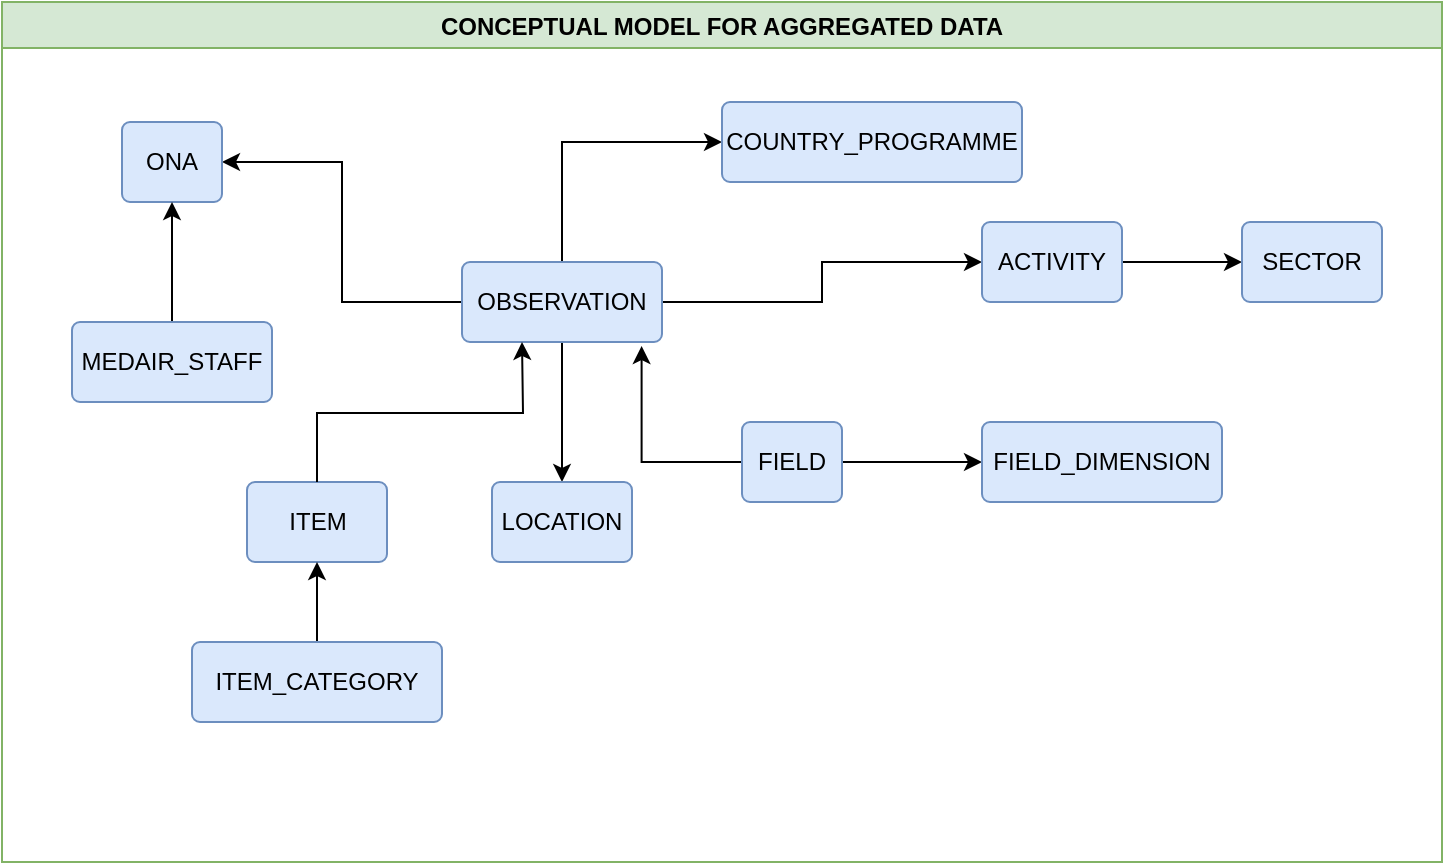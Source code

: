 <mxfile version="14.5.3" type="github">
  <diagram id="NZr3LmJ7zXBB8AUWMbsr" name="Page-1">
    <mxGraphModel dx="782" dy="469" grid="1" gridSize="10" guides="1" tooltips="1" connect="1" arrows="1" fold="1" page="1" pageScale="1" pageWidth="3300" pageHeight="4681" math="0" shadow="0">
      <root>
        <mxCell id="0" />
        <mxCell id="1" parent="0" />
        <mxCell id="22OhDzC54vz710xvA811-4" style="edgeStyle=orthogonalEdgeStyle;rounded=0;orthogonalLoop=1;jettySize=auto;html=1;exitX=0.5;exitY=1;exitDx=0;exitDy=0;" parent="1" source="22OhDzC54vz710xvA811-1" target="22OhDzC54vz710xvA811-3" edge="1">
          <mxGeometry relative="1" as="geometry" />
        </mxCell>
        <mxCell id="22OhDzC54vz710xvA811-6" style="edgeStyle=orthogonalEdgeStyle;rounded=0;orthogonalLoop=1;jettySize=auto;html=1;exitX=1;exitY=0.5;exitDx=0;exitDy=0;entryX=0;entryY=0.5;entryDx=0;entryDy=0;" parent="1" source="22OhDzC54vz710xvA811-1" target="22OhDzC54vz710xvA811-5" edge="1">
          <mxGeometry relative="1" as="geometry" />
        </mxCell>
        <mxCell id="22OhDzC54vz710xvA811-8" style="edgeStyle=orthogonalEdgeStyle;rounded=0;orthogonalLoop=1;jettySize=auto;html=1;exitX=0.5;exitY=0;exitDx=0;exitDy=0;entryX=0;entryY=0.5;entryDx=0;entryDy=0;" parent="1" source="22OhDzC54vz710xvA811-1" target="22OhDzC54vz710xvA811-7" edge="1">
          <mxGeometry relative="1" as="geometry" />
        </mxCell>
        <mxCell id="22OhDzC54vz710xvA811-10" style="edgeStyle=orthogonalEdgeStyle;rounded=0;orthogonalLoop=1;jettySize=auto;html=1;exitX=0;exitY=0.5;exitDx=0;exitDy=0;entryX=1;entryY=0.5;entryDx=0;entryDy=0;" parent="1" source="22OhDzC54vz710xvA811-1" target="22OhDzC54vz710xvA811-9" edge="1">
          <mxGeometry relative="1" as="geometry" />
        </mxCell>
        <mxCell id="22OhDzC54vz710xvA811-1" value="OBSERVATION" style="rounded=1;arcSize=10;whiteSpace=wrap;html=1;align=center;fillColor=#dae8fc;strokeColor=#6c8ebf;" parent="1" vertex="1">
          <mxGeometry x="370" y="160" width="100" height="40" as="geometry" />
        </mxCell>
        <mxCell id="22OhDzC54vz710xvA811-2" style="edgeStyle=orthogonalEdgeStyle;rounded=0;orthogonalLoop=1;jettySize=auto;html=1;exitX=0.5;exitY=1;exitDx=0;exitDy=0;" parent="1" source="22OhDzC54vz710xvA811-1" target="22OhDzC54vz710xvA811-1" edge="1">
          <mxGeometry relative="1" as="geometry" />
        </mxCell>
        <mxCell id="22OhDzC54vz710xvA811-19" style="edgeStyle=orthogonalEdgeStyle;rounded=0;orthogonalLoop=1;jettySize=auto;html=1;exitX=1;exitY=0.5;exitDx=0;exitDy=0;entryX=0;entryY=0.5;entryDx=0;entryDy=0;" parent="1" source="22OhDzC54vz710xvA811-5" target="22OhDzC54vz710xvA811-18" edge="1">
          <mxGeometry relative="1" as="geometry" />
        </mxCell>
        <mxCell id="22OhDzC54vz710xvA811-5" value="ACTIVITY" style="rounded=1;arcSize=10;whiteSpace=wrap;html=1;align=center;fillColor=#dae8fc;strokeColor=#6c8ebf;" parent="1" vertex="1">
          <mxGeometry x="630" y="140" width="70" height="40" as="geometry" />
        </mxCell>
        <mxCell id="22OhDzC54vz710xvA811-7" value="COUNTRY_PROGRAMME" style="rounded=1;arcSize=10;whiteSpace=wrap;html=1;align=center;fillColor=#dae8fc;strokeColor=#6c8ebf;" parent="1" vertex="1">
          <mxGeometry x="500" y="80" width="150" height="40" as="geometry" />
        </mxCell>
        <mxCell id="22OhDzC54vz710xvA811-9" value="ONA" style="rounded=1;arcSize=10;whiteSpace=wrap;html=1;align=center;fillColor=#dae8fc;strokeColor=#6c8ebf;" parent="1" vertex="1">
          <mxGeometry x="200" y="90" width="50" height="40" as="geometry" />
        </mxCell>
        <mxCell id="22OhDzC54vz710xvA811-13" style="edgeStyle=orthogonalEdgeStyle;rounded=0;orthogonalLoop=1;jettySize=auto;html=1;exitX=0.5;exitY=0;exitDx=0;exitDy=0;entryX=0.5;entryY=1;entryDx=0;entryDy=0;" parent="1" source="22OhDzC54vz710xvA811-12" target="22OhDzC54vz710xvA811-9" edge="1">
          <mxGeometry relative="1" as="geometry" />
        </mxCell>
        <mxCell id="22OhDzC54vz710xvA811-12" value="MEDAIR_STAFF" style="rounded=1;arcSize=10;whiteSpace=wrap;html=1;align=center;fillColor=#dae8fc;strokeColor=#6c8ebf;" parent="1" vertex="1">
          <mxGeometry x="175" y="190" width="100" height="40" as="geometry" />
        </mxCell>
        <mxCell id="22OhDzC54vz710xvA811-16" style="edgeStyle=orthogonalEdgeStyle;rounded=0;orthogonalLoop=1;jettySize=auto;html=1;exitX=1;exitY=0.5;exitDx=0;exitDy=0;entryX=0;entryY=0.5;entryDx=0;entryDy=0;" parent="1" source="22OhDzC54vz710xvA811-14" target="22OhDzC54vz710xvA811-15" edge="1">
          <mxGeometry relative="1" as="geometry" />
        </mxCell>
        <mxCell id="22OhDzC54vz710xvA811-17" style="edgeStyle=orthogonalEdgeStyle;rounded=0;orthogonalLoop=1;jettySize=auto;html=1;exitX=0;exitY=0.5;exitDx=0;exitDy=0;entryX=0.898;entryY=1.051;entryDx=0;entryDy=0;entryPerimeter=0;" parent="1" source="22OhDzC54vz710xvA811-14" target="22OhDzC54vz710xvA811-1" edge="1">
          <mxGeometry relative="1" as="geometry" />
        </mxCell>
        <mxCell id="22OhDzC54vz710xvA811-14" value="FIELD" style="rounded=1;arcSize=10;whiteSpace=wrap;html=1;align=center;fillColor=#dae8fc;strokeColor=#6c8ebf;" parent="1" vertex="1">
          <mxGeometry x="510" y="240" width="50" height="40" as="geometry" />
        </mxCell>
        <mxCell id="22OhDzC54vz710xvA811-15" value="FIELD_DIMENSION" style="rounded=1;arcSize=10;whiteSpace=wrap;html=1;align=center;fillColor=#dae8fc;strokeColor=#6c8ebf;" parent="1" vertex="1">
          <mxGeometry x="630" y="240" width="120" height="40" as="geometry" />
        </mxCell>
        <mxCell id="22OhDzC54vz710xvA811-18" value="SECTOR" style="rounded=1;arcSize=10;whiteSpace=wrap;html=1;align=center;fillColor=#dae8fc;strokeColor=#6c8ebf;" parent="1" vertex="1">
          <mxGeometry x="760" y="140" width="70" height="40" as="geometry" />
        </mxCell>
        <mxCell id="22OhDzC54vz710xvA811-21" value="CONCEPTUAL MODEL FOR AGGREGATED DATA" style="swimlane;startSize=23;fillColor=#d5e8d4;strokeColor=#82b366;" parent="1" vertex="1">
          <mxGeometry x="140" y="30" width="720" height="430" as="geometry" />
        </mxCell>
        <mxCell id="x5CmuPN4fCp0OUl_ZxuU-1" value="ITEM" style="rounded=1;arcSize=10;whiteSpace=wrap;html=1;align=center;fillColor=#dae8fc;strokeColor=#6c8ebf;" vertex="1" parent="22OhDzC54vz710xvA811-21">
          <mxGeometry x="122.5" y="240" width="70" height="40" as="geometry" />
        </mxCell>
        <mxCell id="x5CmuPN4fCp0OUl_ZxuU-4" style="edgeStyle=orthogonalEdgeStyle;rounded=0;orthogonalLoop=1;jettySize=auto;html=1;exitX=0.5;exitY=0;exitDx=0;exitDy=0;" edge="1" parent="22OhDzC54vz710xvA811-21" source="x5CmuPN4fCp0OUl_ZxuU-2" target="x5CmuPN4fCp0OUl_ZxuU-1">
          <mxGeometry relative="1" as="geometry" />
        </mxCell>
        <mxCell id="x5CmuPN4fCp0OUl_ZxuU-2" value="ITEM_CATEGORY" style="rounded=1;arcSize=10;whiteSpace=wrap;html=1;align=center;fillColor=#dae8fc;strokeColor=#6c8ebf;" vertex="1" parent="22OhDzC54vz710xvA811-21">
          <mxGeometry x="95" y="320" width="125" height="40" as="geometry" />
        </mxCell>
        <mxCell id="22OhDzC54vz710xvA811-3" value="LOCATION" style="rounded=1;arcSize=10;whiteSpace=wrap;html=1;align=center;fillColor=#dae8fc;strokeColor=#6c8ebf;" parent="22OhDzC54vz710xvA811-21" vertex="1">
          <mxGeometry x="245" y="240" width="70" height="40" as="geometry" />
        </mxCell>
        <mxCell id="x5CmuPN4fCp0OUl_ZxuU-3" style="edgeStyle=orthogonalEdgeStyle;rounded=0;orthogonalLoop=1;jettySize=auto;html=1;exitX=0.5;exitY=0;exitDx=0;exitDy=0;" edge="1" parent="1" source="x5CmuPN4fCp0OUl_ZxuU-1">
          <mxGeometry relative="1" as="geometry">
            <mxPoint x="400" y="200" as="targetPoint" />
          </mxGeometry>
        </mxCell>
      </root>
    </mxGraphModel>
  </diagram>
</mxfile>

